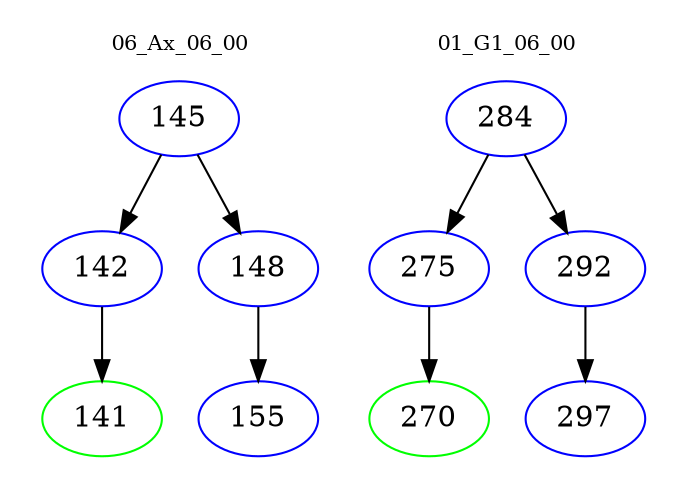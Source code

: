digraph{
subgraph cluster_0 {
color = white
label = "06_Ax_06_00";
fontsize=10;
T0_145 [label="145", color="blue"]
T0_145 -> T0_142 [color="black"]
T0_142 [label="142", color="blue"]
T0_142 -> T0_141 [color="black"]
T0_141 [label="141", color="green"]
T0_145 -> T0_148 [color="black"]
T0_148 [label="148", color="blue"]
T0_148 -> T0_155 [color="black"]
T0_155 [label="155", color="blue"]
}
subgraph cluster_1 {
color = white
label = "01_G1_06_00";
fontsize=10;
T1_284 [label="284", color="blue"]
T1_284 -> T1_275 [color="black"]
T1_275 [label="275", color="blue"]
T1_275 -> T1_270 [color="black"]
T1_270 [label="270", color="green"]
T1_284 -> T1_292 [color="black"]
T1_292 [label="292", color="blue"]
T1_292 -> T1_297 [color="black"]
T1_297 [label="297", color="blue"]
}
}

